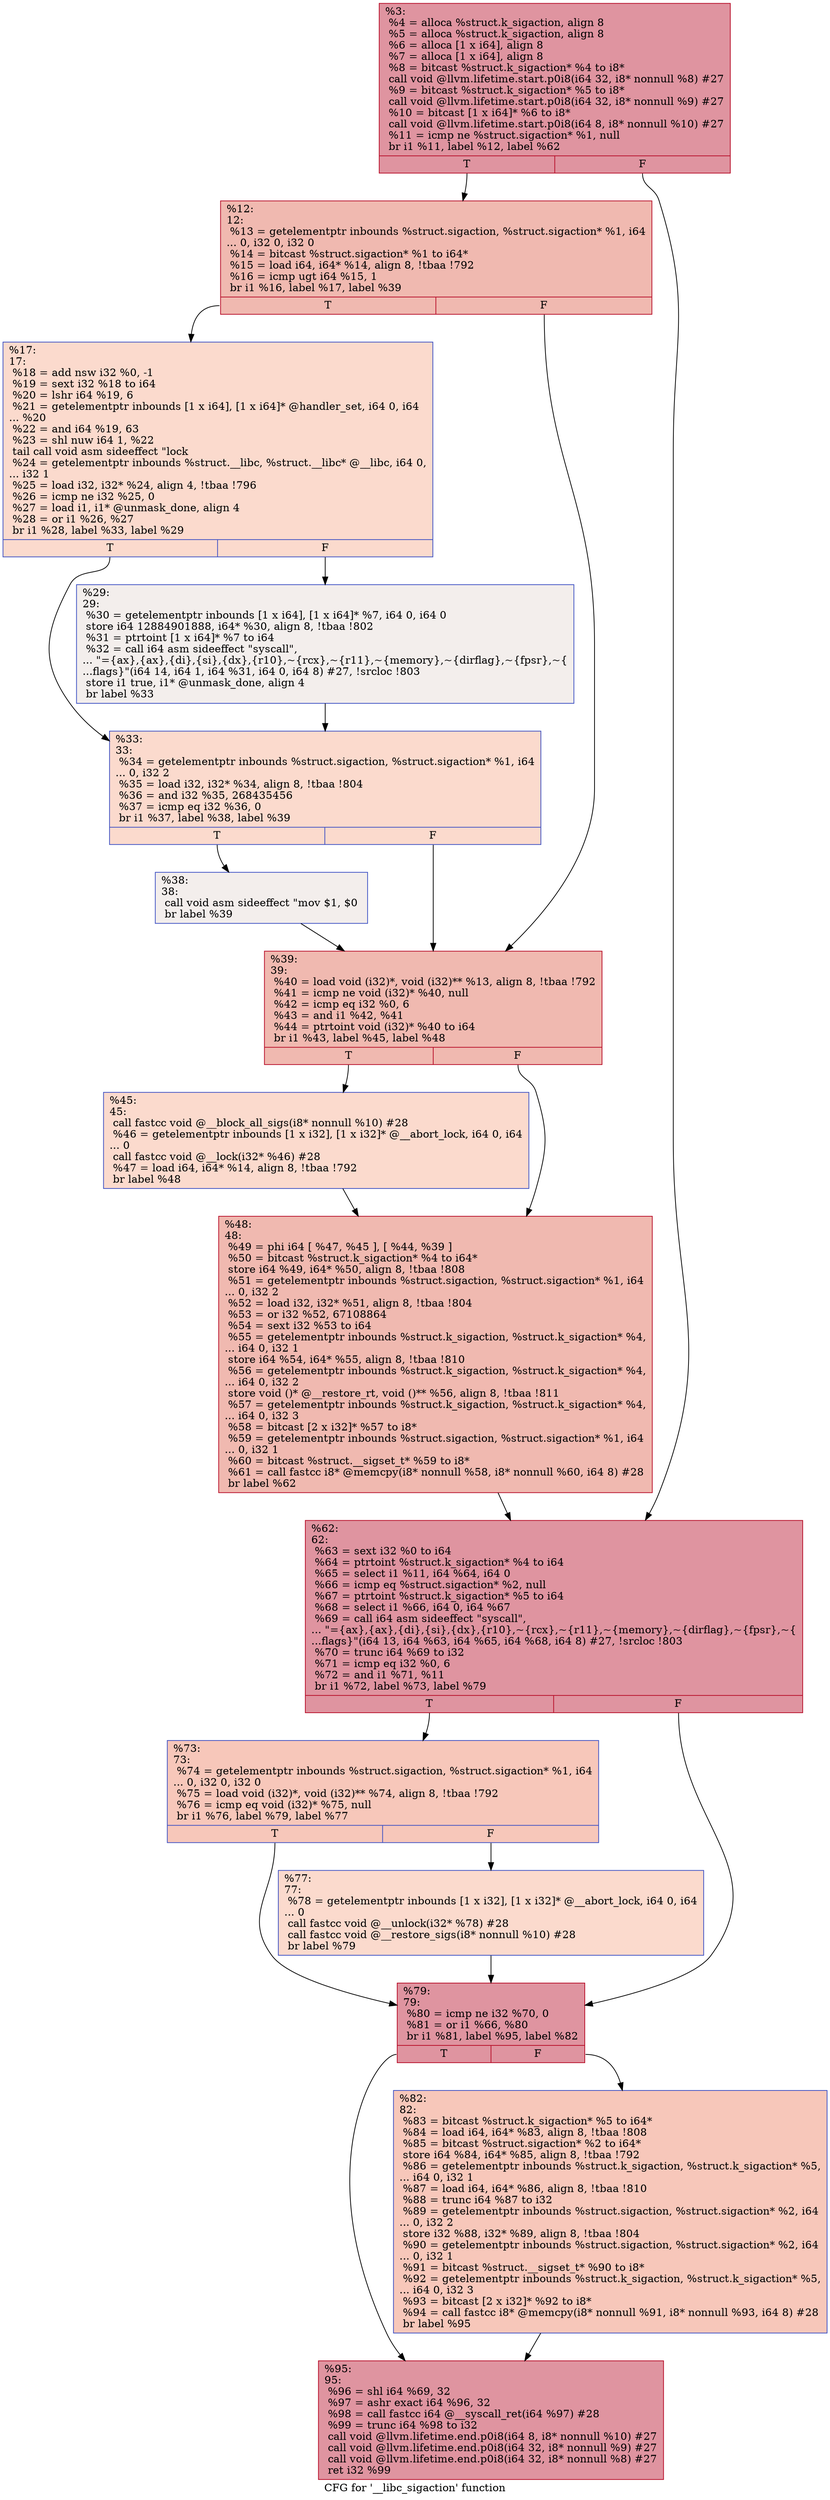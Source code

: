 digraph "CFG for '__libc_sigaction' function" {
	label="CFG for '__libc_sigaction' function";

	Node0x2403860 [shape=record,color="#b70d28ff", style=filled, fillcolor="#b70d2870",label="{%3:\l  %4 = alloca %struct.k_sigaction, align 8\l  %5 = alloca %struct.k_sigaction, align 8\l  %6 = alloca [1 x i64], align 8\l  %7 = alloca [1 x i64], align 8\l  %8 = bitcast %struct.k_sigaction* %4 to i8*\l  call void @llvm.lifetime.start.p0i8(i64 32, i8* nonnull %8) #27\l  %9 = bitcast %struct.k_sigaction* %5 to i8*\l  call void @llvm.lifetime.start.p0i8(i64 32, i8* nonnull %9) #27\l  %10 = bitcast [1 x i64]* %6 to i8*\l  call void @llvm.lifetime.start.p0i8(i64 8, i8* nonnull %10) #27\l  %11 = icmp ne %struct.sigaction* %1, null\l  br i1 %11, label %12, label %62\l|{<s0>T|<s1>F}}"];
	Node0x2403860:s0 -> Node0x2403af0;
	Node0x2403860:s1 -> Node0x2403d70;
	Node0x2403af0 [shape=record,color="#b70d28ff", style=filled, fillcolor="#de614d70",label="{%12:\l12:                                               \l  %13 = getelementptr inbounds %struct.sigaction, %struct.sigaction* %1, i64\l... 0, i32 0, i32 0\l  %14 = bitcast %struct.sigaction* %1 to i64*\l  %15 = load i64, i64* %14, align 8, !tbaa !792\l  %16 = icmp ugt i64 %15, 1\l  br i1 %16, label %17, label %39\l|{<s0>T|<s1>F}}"];
	Node0x2403af0:s0 -> Node0x2403b40;
	Node0x2403af0:s1 -> Node0x2403c80;
	Node0x2403b40 [shape=record,color="#3d50c3ff", style=filled, fillcolor="#f7ac8e70",label="{%17:\l17:                                               \l  %18 = add nsw i32 %0, -1\l  %19 = sext i32 %18 to i64\l  %20 = lshr i64 %19, 6\l  %21 = getelementptr inbounds [1 x i64], [1 x i64]* @handler_set, i64 0, i64\l... %20\l  %22 = and i64 %19, 63\l  %23 = shl nuw i64 1, %22\l  tail call void asm sideeffect \"lock \l  %24 = getelementptr inbounds %struct.__libc, %struct.__libc* @__libc, i64 0,\l... i32 1\l  %25 = load i32, i32* %24, align 4, !tbaa !796\l  %26 = icmp ne i32 %25, 0\l  %27 = load i1, i1* @unmask_done, align 4\l  %28 = or i1 %26, %27\l  br i1 %28, label %33, label %29\l|{<s0>T|<s1>F}}"];
	Node0x2403b40:s0 -> Node0x2403be0;
	Node0x2403b40:s1 -> Node0x2403b90;
	Node0x2403b90 [shape=record,color="#3d50c3ff", style=filled, fillcolor="#e3d9d370",label="{%29:\l29:                                               \l  %30 = getelementptr inbounds [1 x i64], [1 x i64]* %7, i64 0, i64 0\l  store i64 12884901888, i64* %30, align 8, !tbaa !802\l  %31 = ptrtoint [1 x i64]* %7 to i64\l  %32 = call i64 asm sideeffect \"syscall\",\l... \"=\{ax\},\{ax\},\{di\},\{si\},\{dx\},\{r10\},~\{rcx\},~\{r11\},~\{memory\},~\{dirflag\},~\{fpsr\},~\{\l...flags\}\"(i64 14, i64 1, i64 %31, i64 0, i64 8) #27, !srcloc !803\l  store i1 true, i1* @unmask_done, align 4\l  br label %33\l}"];
	Node0x2403b90 -> Node0x2403be0;
	Node0x2403be0 [shape=record,color="#3d50c3ff", style=filled, fillcolor="#f7ac8e70",label="{%33:\l33:                                               \l  %34 = getelementptr inbounds %struct.sigaction, %struct.sigaction* %1, i64\l... 0, i32 2\l  %35 = load i32, i32* %34, align 8, !tbaa !804\l  %36 = and i32 %35, 268435456\l  %37 = icmp eq i32 %36, 0\l  br i1 %37, label %38, label %39\l|{<s0>T|<s1>F}}"];
	Node0x2403be0:s0 -> Node0x2403c30;
	Node0x2403be0:s1 -> Node0x2403c80;
	Node0x2403c30 [shape=record,color="#3d50c3ff", style=filled, fillcolor="#e3d9d370",label="{%38:\l38:                                               \l  call void asm sideeffect \"mov $1, $0 \l  br label %39\l}"];
	Node0x2403c30 -> Node0x2403c80;
	Node0x2403c80 [shape=record,color="#b70d28ff", style=filled, fillcolor="#de614d70",label="{%39:\l39:                                               \l  %40 = load void (i32)*, void (i32)** %13, align 8, !tbaa !792\l  %41 = icmp ne void (i32)* %40, null\l  %42 = icmp eq i32 %0, 6\l  %43 = and i1 %42, %41\l  %44 = ptrtoint void (i32)* %40 to i64\l  br i1 %43, label %45, label %48\l|{<s0>T|<s1>F}}"];
	Node0x2403c80:s0 -> Node0x2403cd0;
	Node0x2403c80:s1 -> Node0x2403d20;
	Node0x2403cd0 [shape=record,color="#3d50c3ff", style=filled, fillcolor="#f7ac8e70",label="{%45:\l45:                                               \l  call fastcc void @__block_all_sigs(i8* nonnull %10) #28\l  %46 = getelementptr inbounds [1 x i32], [1 x i32]* @__abort_lock, i64 0, i64\l... 0\l  call fastcc void @__lock(i32* %46) #28\l  %47 = load i64, i64* %14, align 8, !tbaa !792\l  br label %48\l}"];
	Node0x2403cd0 -> Node0x2403d20;
	Node0x2403d20 [shape=record,color="#b70d28ff", style=filled, fillcolor="#de614d70",label="{%48:\l48:                                               \l  %49 = phi i64 [ %47, %45 ], [ %44, %39 ]\l  %50 = bitcast %struct.k_sigaction* %4 to i64*\l  store i64 %49, i64* %50, align 8, !tbaa !808\l  %51 = getelementptr inbounds %struct.sigaction, %struct.sigaction* %1, i64\l... 0, i32 2\l  %52 = load i32, i32* %51, align 8, !tbaa !804\l  %53 = or i32 %52, 67108864\l  %54 = sext i32 %53 to i64\l  %55 = getelementptr inbounds %struct.k_sigaction, %struct.k_sigaction* %4,\l... i64 0, i32 1\l  store i64 %54, i64* %55, align 8, !tbaa !810\l  %56 = getelementptr inbounds %struct.k_sigaction, %struct.k_sigaction* %4,\l... i64 0, i32 2\l  store void ()* @__restore_rt, void ()** %56, align 8, !tbaa !811\l  %57 = getelementptr inbounds %struct.k_sigaction, %struct.k_sigaction* %4,\l... i64 0, i32 3\l  %58 = bitcast [2 x i32]* %57 to i8*\l  %59 = getelementptr inbounds %struct.sigaction, %struct.sigaction* %1, i64\l... 0, i32 1\l  %60 = bitcast %struct.__sigset_t* %59 to i8*\l  %61 = call fastcc i8* @memcpy(i8* nonnull %58, i8* nonnull %60, i64 8) #28\l  br label %62\l}"];
	Node0x2403d20 -> Node0x2403d70;
	Node0x2403d70 [shape=record,color="#b70d28ff", style=filled, fillcolor="#b70d2870",label="{%62:\l62:                                               \l  %63 = sext i32 %0 to i64\l  %64 = ptrtoint %struct.k_sigaction* %4 to i64\l  %65 = select i1 %11, i64 %64, i64 0\l  %66 = icmp eq %struct.sigaction* %2, null\l  %67 = ptrtoint %struct.k_sigaction* %5 to i64\l  %68 = select i1 %66, i64 0, i64 %67\l  %69 = call i64 asm sideeffect \"syscall\",\l... \"=\{ax\},\{ax\},\{di\},\{si\},\{dx\},\{r10\},~\{rcx\},~\{r11\},~\{memory\},~\{dirflag\},~\{fpsr\},~\{\l...flags\}\"(i64 13, i64 %63, i64 %65, i64 %68, i64 8) #27, !srcloc !803\l  %70 = trunc i64 %69 to i32\l  %71 = icmp eq i32 %0, 6\l  %72 = and i1 %71, %11\l  br i1 %72, label %73, label %79\l|{<s0>T|<s1>F}}"];
	Node0x2403d70:s0 -> Node0x2403dc0;
	Node0x2403d70:s1 -> Node0x2403e60;
	Node0x2403dc0 [shape=record,color="#3d50c3ff", style=filled, fillcolor="#ec7f6370",label="{%73:\l73:                                               \l  %74 = getelementptr inbounds %struct.sigaction, %struct.sigaction* %1, i64\l... 0, i32 0, i32 0\l  %75 = load void (i32)*, void (i32)** %74, align 8, !tbaa !792\l  %76 = icmp eq void (i32)* %75, null\l  br i1 %76, label %79, label %77\l|{<s0>T|<s1>F}}"];
	Node0x2403dc0:s0 -> Node0x2403e60;
	Node0x2403dc0:s1 -> Node0x2403e10;
	Node0x2403e10 [shape=record,color="#3d50c3ff", style=filled, fillcolor="#f7ac8e70",label="{%77:\l77:                                               \l  %78 = getelementptr inbounds [1 x i32], [1 x i32]* @__abort_lock, i64 0, i64\l... 0\l  call fastcc void @__unlock(i32* %78) #28\l  call fastcc void @__restore_sigs(i8* nonnull %10) #28\l  br label %79\l}"];
	Node0x2403e10 -> Node0x2403e60;
	Node0x2403e60 [shape=record,color="#b70d28ff", style=filled, fillcolor="#b70d2870",label="{%79:\l79:                                               \l  %80 = icmp ne i32 %70, 0\l  %81 = or i1 %66, %80\l  br i1 %81, label %95, label %82\l|{<s0>T|<s1>F}}"];
	Node0x2403e60:s0 -> Node0x2403f00;
	Node0x2403e60:s1 -> Node0x2403eb0;
	Node0x2403eb0 [shape=record,color="#3d50c3ff", style=filled, fillcolor="#ec7f6370",label="{%82:\l82:                                               \l  %83 = bitcast %struct.k_sigaction* %5 to i64*\l  %84 = load i64, i64* %83, align 8, !tbaa !808\l  %85 = bitcast %struct.sigaction* %2 to i64*\l  store i64 %84, i64* %85, align 8, !tbaa !792\l  %86 = getelementptr inbounds %struct.k_sigaction, %struct.k_sigaction* %5,\l... i64 0, i32 1\l  %87 = load i64, i64* %86, align 8, !tbaa !810\l  %88 = trunc i64 %87 to i32\l  %89 = getelementptr inbounds %struct.sigaction, %struct.sigaction* %2, i64\l... 0, i32 2\l  store i32 %88, i32* %89, align 8, !tbaa !804\l  %90 = getelementptr inbounds %struct.sigaction, %struct.sigaction* %2, i64\l... 0, i32 1\l  %91 = bitcast %struct.__sigset_t* %90 to i8*\l  %92 = getelementptr inbounds %struct.k_sigaction, %struct.k_sigaction* %5,\l... i64 0, i32 3\l  %93 = bitcast [2 x i32]* %92 to i8*\l  %94 = call fastcc i8* @memcpy(i8* nonnull %91, i8* nonnull %93, i64 8) #28\l  br label %95\l}"];
	Node0x2403eb0 -> Node0x2403f00;
	Node0x2403f00 [shape=record,color="#b70d28ff", style=filled, fillcolor="#b70d2870",label="{%95:\l95:                                               \l  %96 = shl i64 %69, 32\l  %97 = ashr exact i64 %96, 32\l  %98 = call fastcc i64 @__syscall_ret(i64 %97) #28\l  %99 = trunc i64 %98 to i32\l  call void @llvm.lifetime.end.p0i8(i64 8, i8* nonnull %10) #27\l  call void @llvm.lifetime.end.p0i8(i64 32, i8* nonnull %9) #27\l  call void @llvm.lifetime.end.p0i8(i64 32, i8* nonnull %8) #27\l  ret i32 %99\l}"];
}
